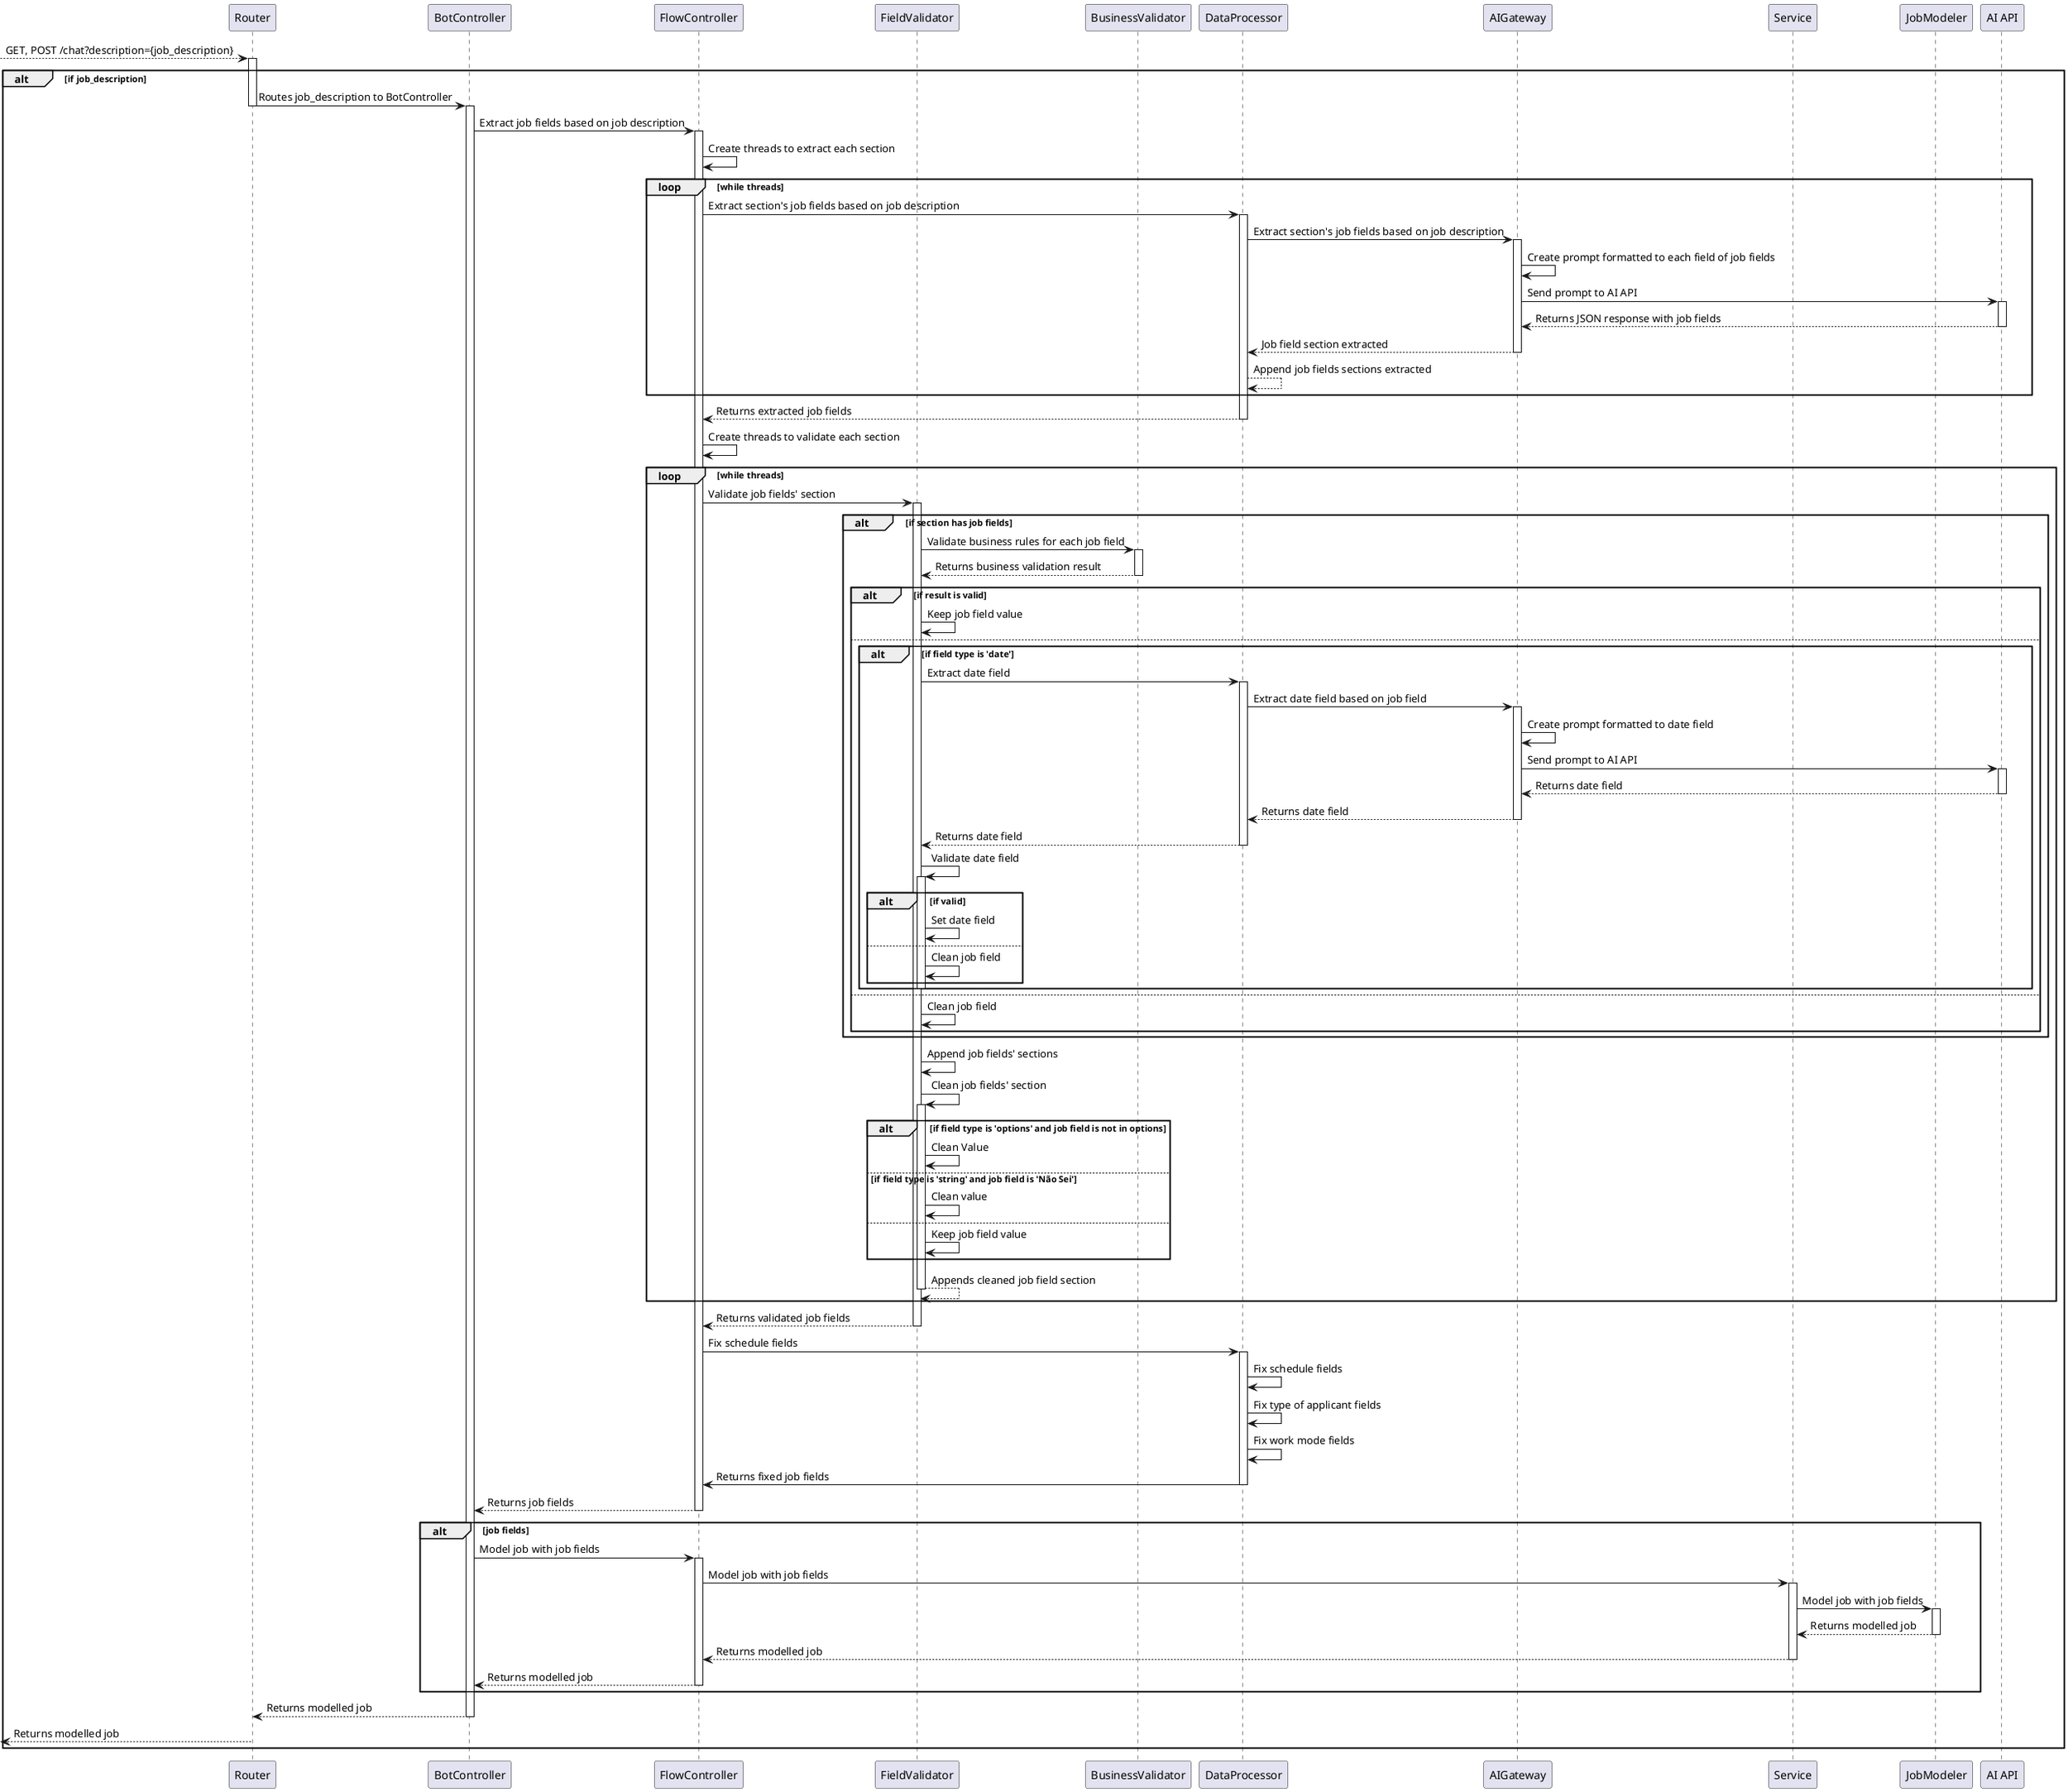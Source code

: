 @startuml uni-bot

participant Router as Router
participant "BotController" as BotCtrl
participant "FlowController" as FlowCtrl
participant "FieldValidator" as FieldValidator
participant "BusinessValidator" as BusinessValidator
participant "DataProcessor" as DataProcessor
participant "AIGateway" as AIGateway
participant "Service" as Service
participant "JobModeler" as JobModeler
participant "AI API" as AI

--> Router : GET, POST /chat?description={job_description}
activate Router
    alt if job_description
    Router -> BotCtrl : Routes job_description to BotController
        deactivate Router
    activate BotCtrl

        BotCtrl -> FlowCtrl : Extract job fields based on job description
        activate FlowCtrl

        FlowCtrl -> FlowCtrl: Create threads to extract each section
            loop while threads
                FlowCtrl -> DataProcessor : Extract section's job fields based on job description
                activate DataProcessor

                    DataProcessor -> AIGateway : Extract section's job fields based on job description
                    activate AIGateway
                        AIGateway -> AIGateway : Create prompt formatted to each field of job fields
                        AIGateway -> AI : Send prompt to AI API
                        activate AI
                            AI --> AIGateway : Returns JSON response with job fields
                        deactivate AI

                        AIGateway --> DataProcessor : Job field section extracted
                    deactivate AIGateway
                DataProcessor --> DataProcessor : Append job fields sections extracted
            end

            DataProcessor --> FlowCtrl : Returns extracted job fields
            deactivate DataProcessor

            FlowCtrl -> FlowCtrl: Create threads to validate each section
            loop while threads
                    FlowCtrl -> FieldValidator : Validate job fields' section
                    activate FieldValidator

                    alt if section has job fields
                        FieldValidator -> BusinessValidator : Validate business rules for each job field
                        activate BusinessValidator
                            BusinessValidator --> FieldValidator : Returns business validation result
                        deactivate BusinessValidator

                        alt if result is valid
                            FieldValidator -> FieldValidator: Keep job field value
                        else
                            alt if field type is 'date'
                                FieldValidator -> DataProcessor : Extract date field
                                activate DataProcessor
                                    DataProcessor -> AIGateway : Extract date field based on job field
                                    activate AIGateway
                                        AIGateway -> AIGateway: Create prompt formatted to date field
                                        AIGateway -> AI : Send prompt to AI API
                                        activate AI
                                            AI --> AIGateway : Returns date field
                                        deactivate AI

                                        AIGateway --> DataProcessor : Returns date field
                                    deactivate AIGateway

                                    DataProcessor --> FieldValidator : Returns date field
                                    deactivate DataProcessor
                                    
                                    FieldValidator -> FieldValidator: Validate date field
                                    activate FieldValidator
                                        alt if valid
                                            FieldValidator -> FieldValidator: Set date field
                                        else
                                            FieldValidator -> FieldValidator: Clean job field
                                    end
                                        deactivate FieldValidator
                                end
                            
                            else
                                FieldValidator -> FieldValidator: Clean job field
                            end
                    end

                    FieldValidator -> FieldValidator: Append job fields' sections
    
                    FieldValidator -> FieldValidator : Clean job fields' section
                activate FieldValidator
                    alt if field type is 'options' and job field is not in options
                        FieldValidator -> FieldValidator: Clean Value
                    else if field type is 'string' and job field is 'Não Sei'
                        FieldValidator -> FieldValidator: Clean value
                    else
                        FieldValidator -> FieldValidator: Keep job field value
                    end
                FieldValidator --> FieldValidator : Appends cleaned job field section
                deactivate FieldValidator
            end

            FieldValidator --> FlowCtrl : Returns validated job fields
            deactivate FieldValidator

        FlowCtrl -> DataProcessor : Fix schedule fields
        activate DataProcessor
            DataProcessor -> DataProcessor : Fix schedule fields
            DataProcessor -> DataProcessor : Fix type of applicant fields
            DataProcessor -> DataProcessor : Fix work mode fields
            DataProcessor -> FlowCtrl : Returns fixed job fields
        deactivate DataProcessor

        FlowCtrl --> BotCtrl: Returns job fields
        deactivate FlowCtrl

    alt job fields
    BotCtrl -> FlowCtrl : Model job with job fields
    activate FlowCtrl

        FlowCtrl -> Service : Model job with job fields
        activate Service
            Service -> JobModeler : Model job with job fields
            activate JobModeler
                JobModeler --> Service : Returns modelled job
            deactivate JobModeler
            Service --> FlowCtrl : Returns modelled job
        deactivate Service
        FlowCtrl --> BotCtrl : Returns modelled job
        deactivate FlowCtrl
    end
    BotCtrl --> Router : Returns modelled job
    deactivate BotCtrl

<-- Router: Returns modelled job
deactivate Router
end
@enduml